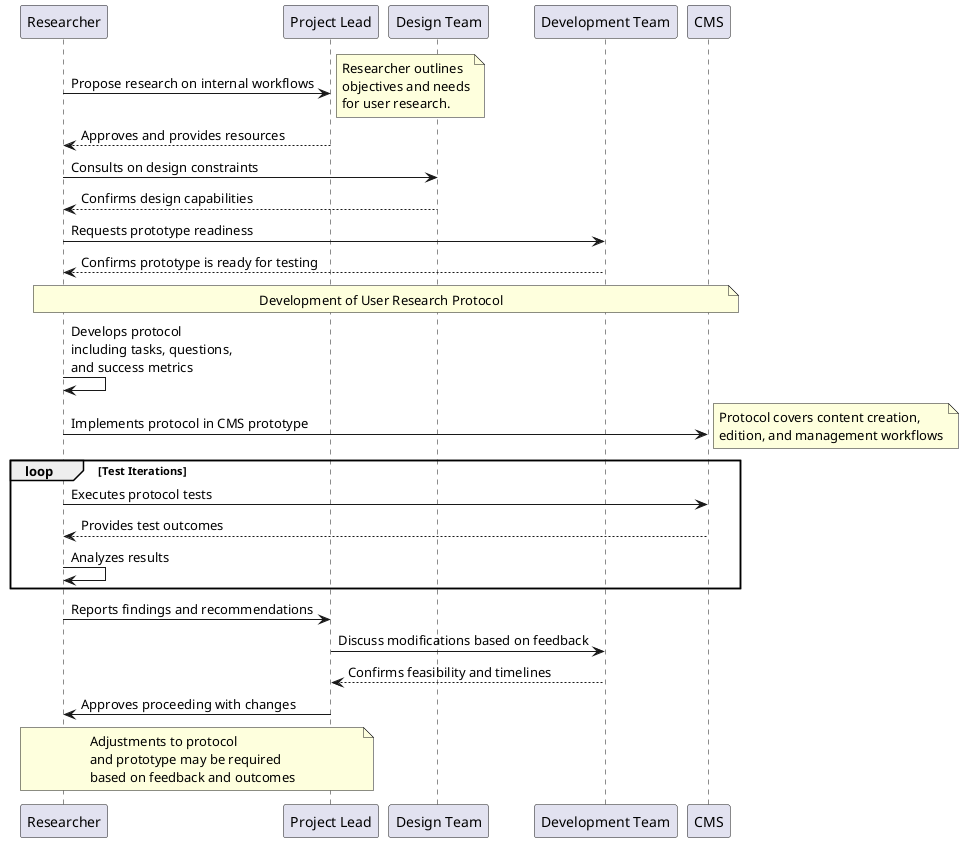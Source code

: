 @startuml

participant Researcher as R
participant "Project Lead" as PL
participant "Design Team" as DT
participant "Development Team" as DevT
participant CMS as CMS


R -> PL : Propose research on internal workflows
note right: Researcher outlines\nobjectives and needs\nfor user research.
PL --> R : Approves and provides resources
R -> DT : Consults on design constraints
DT --> R : Confirms design capabilities
R -> DevT : Requests prototype readiness
DevT --> R : Confirms prototype is ready for testing

note over R, CMS : Development of User Research Protocol
R -> R : Develops protocol\nincluding tasks, questions,\nand success metrics

R -> CMS : Implements protocol in CMS prototype
note right: Protocol covers content creation,\nedition, and management workflows

loop Test Iterations
    R -> CMS : Executes protocol tests
    CMS --> R : Provides test outcomes
    R -> R : Analyzes results
end

R -> PL : Reports findings and recommendations
PL -> DevT : Discuss modifications based on feedback
DevT --> PL : Confirms feasibility and timelines
PL -> R : Approves proceeding with changes

note over R, PL: Adjustments to protocol\nand prototype may be required\nbased on feedback and outcomes

@enduml